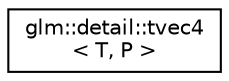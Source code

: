 digraph "Graphical Class Hierarchy"
{
  edge [fontname="Helvetica",fontsize="10",labelfontname="Helvetica",labelfontsize="10"];
  node [fontname="Helvetica",fontsize="10",shape=record];
  rankdir="LR";
  Node0 [label="glm::detail::tvec4\l\< T, P \>",height=0.2,width=0.4,color="black", fillcolor="white", style="filled",URL="$structglm_1_1detail_1_1tvec4.html"];
}
